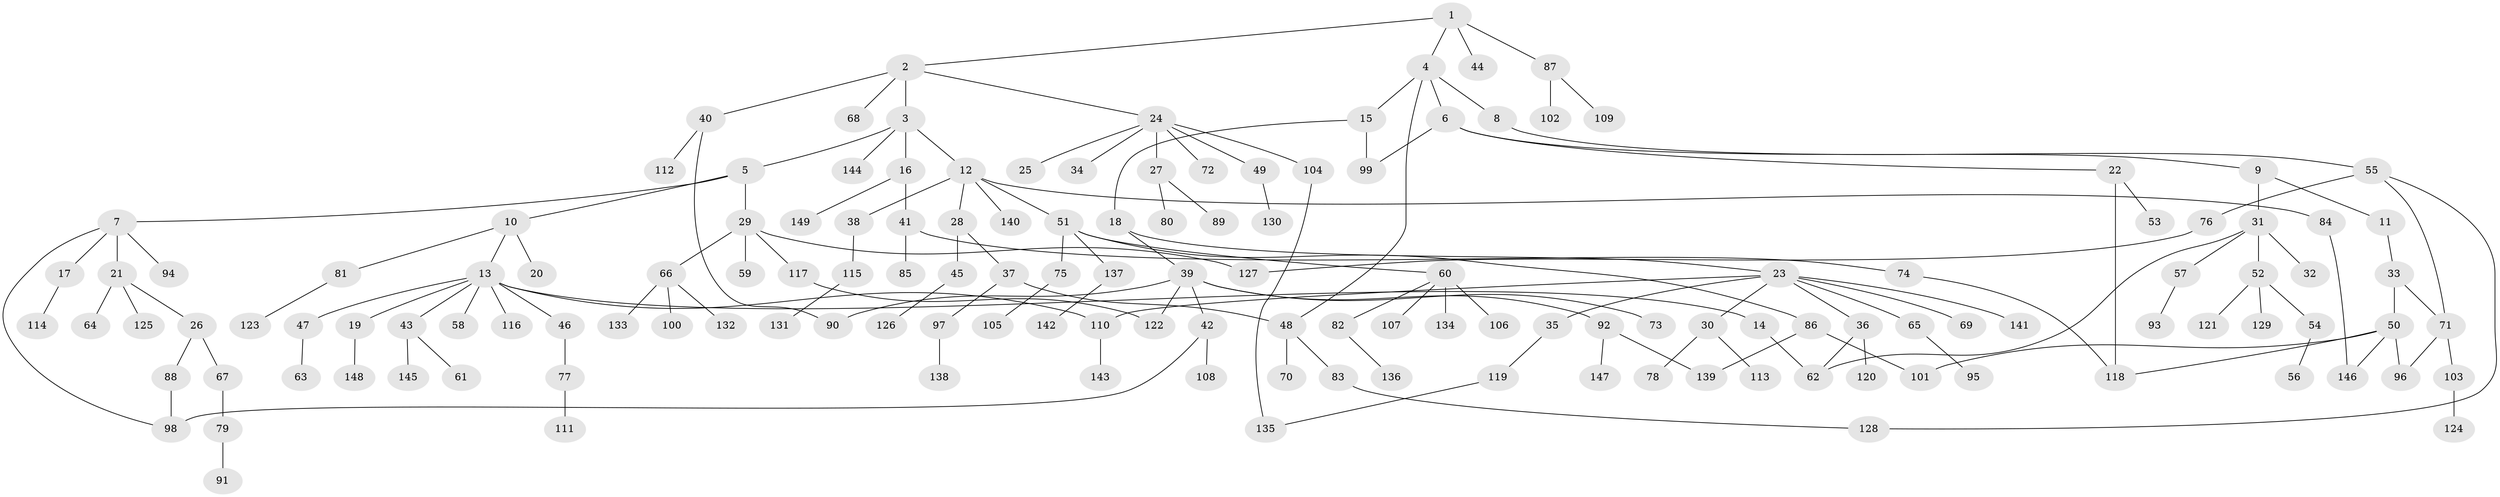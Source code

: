 // coarse degree distribution, {7: 0.05714285714285714, 5: 0.02857142857142857, 6: 0.0380952380952381, 4: 0.0380952380952381, 3: 0.1523809523809524, 9: 0.009523809523809525, 2: 0.2, 1: 0.47619047619047616}
// Generated by graph-tools (version 1.1) at 2025/23/03/03/25 07:23:34]
// undirected, 149 vertices, 167 edges
graph export_dot {
graph [start="1"]
  node [color=gray90,style=filled];
  1;
  2;
  3;
  4;
  5;
  6;
  7;
  8;
  9;
  10;
  11;
  12;
  13;
  14;
  15;
  16;
  17;
  18;
  19;
  20;
  21;
  22;
  23;
  24;
  25;
  26;
  27;
  28;
  29;
  30;
  31;
  32;
  33;
  34;
  35;
  36;
  37;
  38;
  39;
  40;
  41;
  42;
  43;
  44;
  45;
  46;
  47;
  48;
  49;
  50;
  51;
  52;
  53;
  54;
  55;
  56;
  57;
  58;
  59;
  60;
  61;
  62;
  63;
  64;
  65;
  66;
  67;
  68;
  69;
  70;
  71;
  72;
  73;
  74;
  75;
  76;
  77;
  78;
  79;
  80;
  81;
  82;
  83;
  84;
  85;
  86;
  87;
  88;
  89;
  90;
  91;
  92;
  93;
  94;
  95;
  96;
  97;
  98;
  99;
  100;
  101;
  102;
  103;
  104;
  105;
  106;
  107;
  108;
  109;
  110;
  111;
  112;
  113;
  114;
  115;
  116;
  117;
  118;
  119;
  120;
  121;
  122;
  123;
  124;
  125;
  126;
  127;
  128;
  129;
  130;
  131;
  132;
  133;
  134;
  135;
  136;
  137;
  138;
  139;
  140;
  141;
  142;
  143;
  144;
  145;
  146;
  147;
  148;
  149;
  1 -- 2;
  1 -- 4;
  1 -- 44;
  1 -- 87;
  2 -- 3;
  2 -- 24;
  2 -- 40;
  2 -- 68;
  3 -- 5;
  3 -- 12;
  3 -- 16;
  3 -- 144;
  4 -- 6;
  4 -- 8;
  4 -- 15;
  4 -- 48;
  5 -- 7;
  5 -- 10;
  5 -- 29;
  6 -- 9;
  6 -- 22;
  6 -- 99;
  7 -- 17;
  7 -- 21;
  7 -- 94;
  7 -- 98;
  8 -- 55;
  9 -- 11;
  9 -- 31;
  10 -- 13;
  10 -- 20;
  10 -- 81;
  11 -- 33;
  12 -- 28;
  12 -- 38;
  12 -- 51;
  12 -- 84;
  12 -- 140;
  13 -- 14;
  13 -- 19;
  13 -- 43;
  13 -- 46;
  13 -- 47;
  13 -- 58;
  13 -- 110;
  13 -- 116;
  14 -- 62;
  15 -- 18;
  15 -- 99;
  16 -- 41;
  16 -- 149;
  17 -- 114;
  18 -- 23;
  18 -- 39;
  19 -- 148;
  21 -- 26;
  21 -- 64;
  21 -- 125;
  22 -- 53;
  22 -- 118;
  23 -- 30;
  23 -- 35;
  23 -- 36;
  23 -- 65;
  23 -- 69;
  23 -- 141;
  23 -- 110;
  24 -- 25;
  24 -- 27;
  24 -- 34;
  24 -- 49;
  24 -- 72;
  24 -- 104;
  26 -- 67;
  26 -- 88;
  27 -- 80;
  27 -- 89;
  28 -- 37;
  28 -- 45;
  29 -- 59;
  29 -- 66;
  29 -- 117;
  29 -- 127;
  30 -- 78;
  30 -- 113;
  31 -- 32;
  31 -- 52;
  31 -- 57;
  31 -- 62;
  33 -- 50;
  33 -- 71;
  35 -- 119;
  36 -- 120;
  36 -- 62;
  37 -- 97;
  37 -- 48;
  38 -- 115;
  39 -- 42;
  39 -- 73;
  39 -- 90;
  39 -- 92;
  39 -- 122;
  40 -- 112;
  40 -- 90;
  41 -- 74;
  41 -- 85;
  42 -- 98;
  42 -- 108;
  43 -- 61;
  43 -- 145;
  45 -- 126;
  46 -- 77;
  47 -- 63;
  48 -- 70;
  48 -- 83;
  49 -- 130;
  50 -- 101;
  50 -- 146;
  50 -- 118;
  50 -- 96;
  51 -- 60;
  51 -- 75;
  51 -- 86;
  51 -- 137;
  52 -- 54;
  52 -- 121;
  52 -- 129;
  54 -- 56;
  55 -- 76;
  55 -- 128;
  55 -- 71;
  57 -- 93;
  60 -- 82;
  60 -- 106;
  60 -- 107;
  60 -- 134;
  65 -- 95;
  66 -- 100;
  66 -- 132;
  66 -- 133;
  67 -- 79;
  71 -- 96;
  71 -- 103;
  74 -- 118;
  75 -- 105;
  76 -- 127;
  77 -- 111;
  79 -- 91;
  81 -- 123;
  82 -- 136;
  83 -- 128;
  84 -- 146;
  86 -- 139;
  86 -- 101;
  87 -- 102;
  87 -- 109;
  88 -- 98;
  92 -- 139;
  92 -- 147;
  97 -- 138;
  103 -- 124;
  104 -- 135;
  110 -- 143;
  115 -- 131;
  117 -- 122;
  119 -- 135;
  137 -- 142;
}
